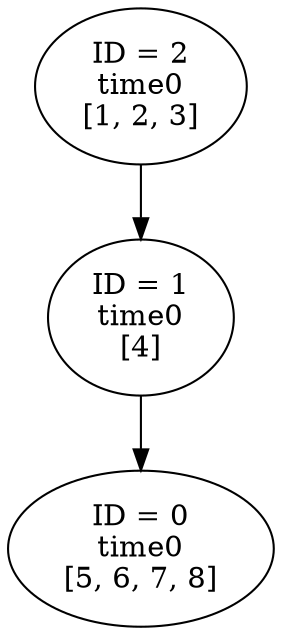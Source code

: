 // sccGraph0
digraph {
	1 [label="ID = 1
time0
[4]"]
	2 [label="ID = 2
time0
[1, 2, 3]"]
	0 [label="ID = 0
time0
[5, 6, 7, 8]"]
	1 -> 0
	2 -> 1
}
